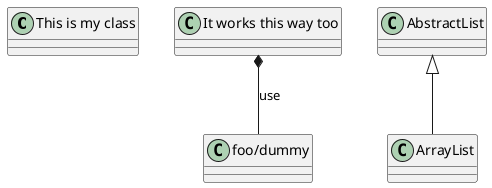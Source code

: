 @startuml
class "This is my class" as class1
class class2 as "It works this way too"

class2 *-- "foo/dummy" : use
AbstractList <|-- ArrayList

@enduml